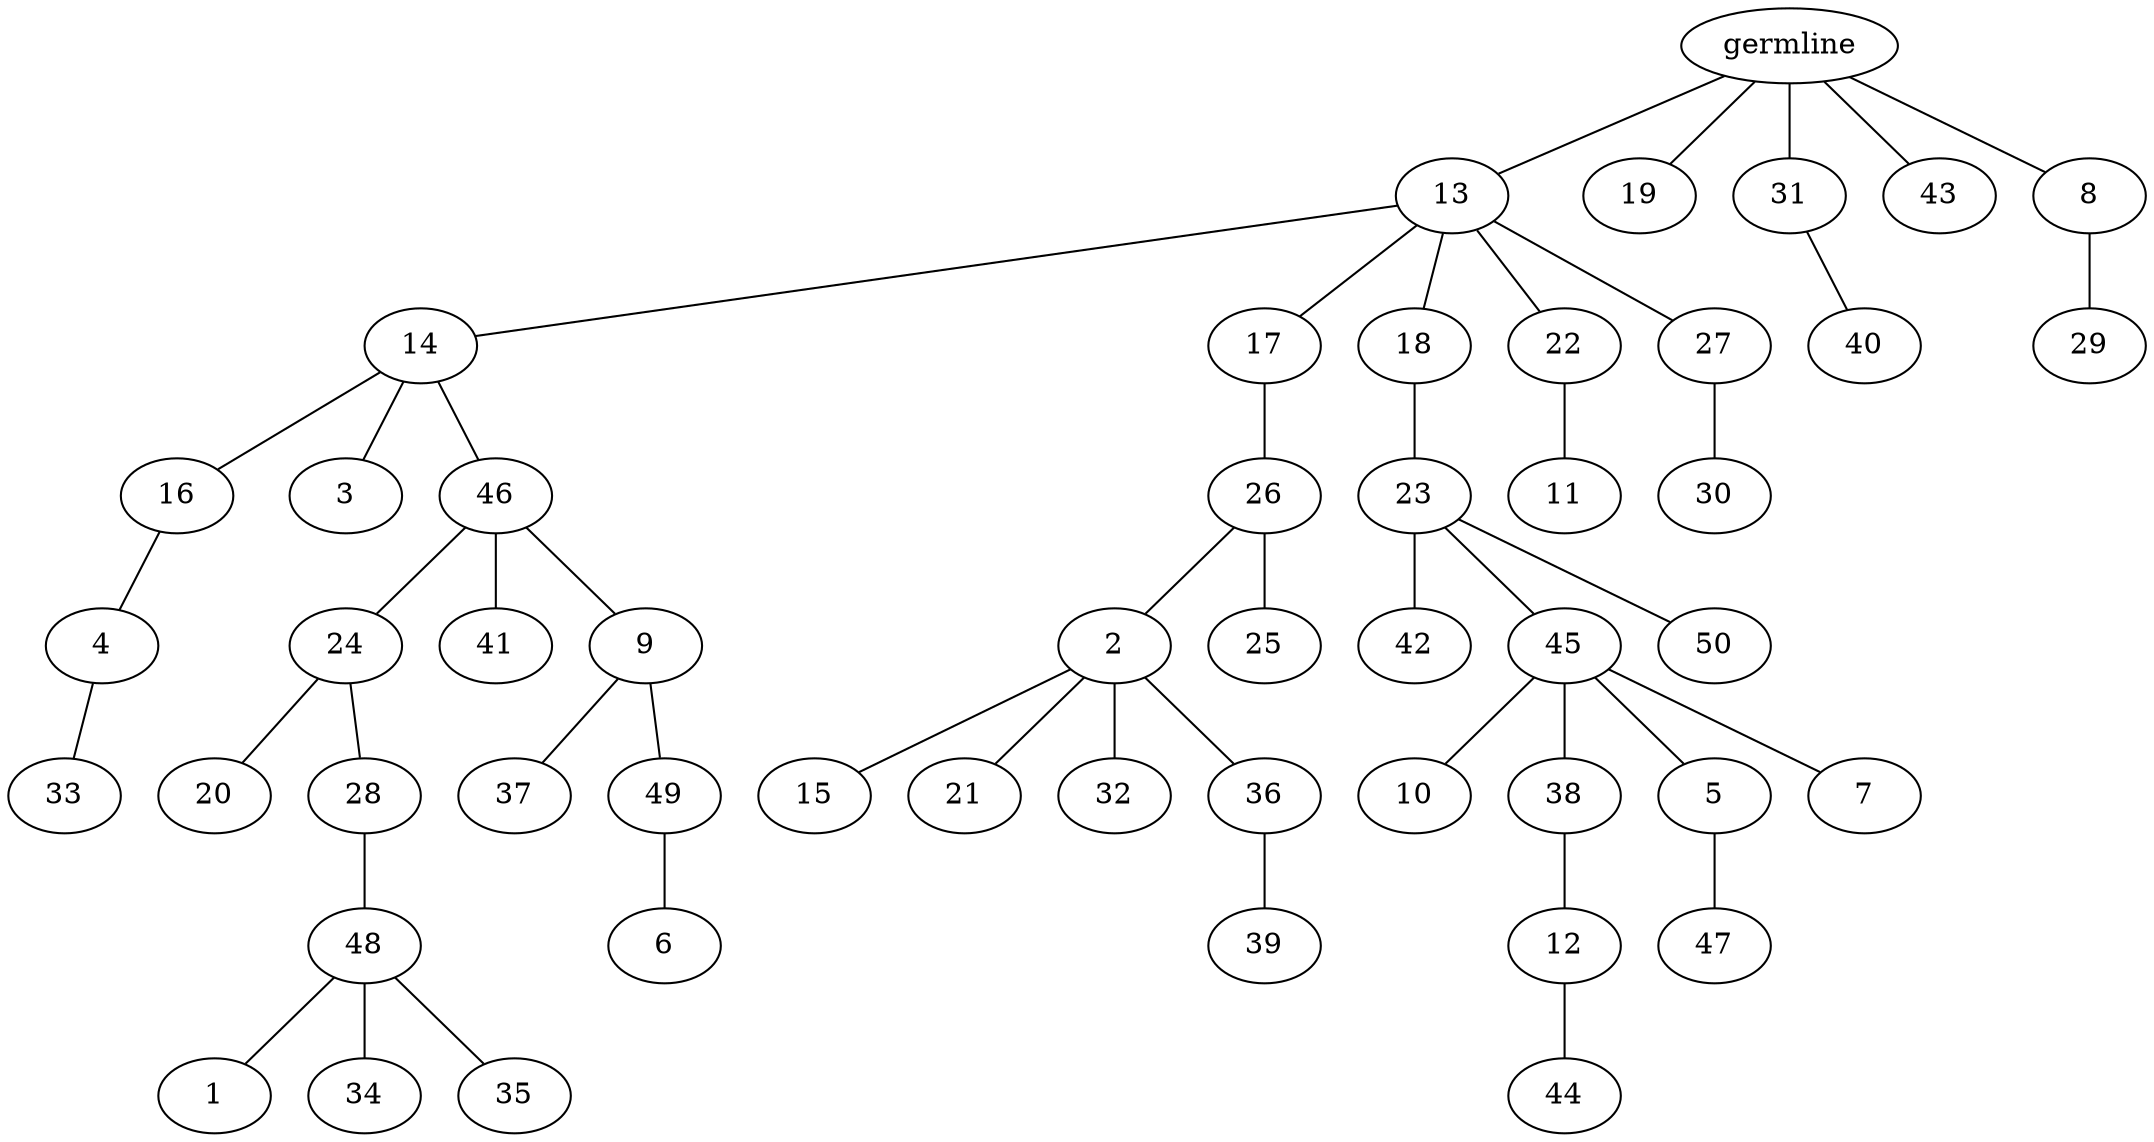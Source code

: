 graph tree {
    "140560644646848" [label="germline"];
    "140560646971696" [label="13"];
    "140560646973904" [label="14"];
    "140560646973184" [label="16"];
    "140560646973616" [label="4"];
    "140560646973856" [label="33"];
    "140560646973952" [label="3"];
    "140560646974000" [label="46"];
    "140560649664304" [label="24"];
    "140560649662864" [label="20"];
    "140560649662528" [label="28"];
    "140560649665072" [label="48"];
    "140560649662912" [label="1"];
    "140560649665024" [label="34"];
    "140560649664544" [label="35"];
    "140560649663632" [label="41"];
    "140560649666080" [label="9"];
    "140560649665600" [label="37"];
    "140560649663440" [label="49"];
    "140560649663344" [label="6"];
    "140560646972704" [label="17"];
    "140560649663152" [label="26"];
    "140560649664208" [label="2"];
    "140560649665984" [label="15"];
    "140560649665360" [label="21"];
    "140560649664688" [label="32"];
    "140560649664928" [label="36"];
    "140560649665696" [label="39"];
    "140560649665408" [label="25"];
    "140560646973424" [label="18"];
    "140560649664976" [label="23"];
    "140560649666512" [label="42"];
    "140560649666176" [label="45"];
    "140560654092560" [label="10"];
    "140560654091600" [label="38"];
    "140560654090544" [label="12"];
    "140560654091840" [label="44"];
    "140560654093232" [label="5"];
    "140560655583600" [label="47"];
    "140560654092848" [label="7"];
    "140560649665168" [label="50"];
    "140560649665936" [label="22"];
    "140560654092704" [label="11"];
    "140560649663008" [label="27"];
    "140560654094000" [label="30"];
    "140560646972608" [label="19"];
    "140560654093760" [label="31"];
    "140560654093472" [label="40"];
    "140560654092320" [label="43"];
    "140560654092272" [label="8"];
    "140560654092992" [label="29"];
    "140560644646848" -- "140560646971696";
    "140560644646848" -- "140560646972608";
    "140560644646848" -- "140560654093760";
    "140560644646848" -- "140560654092320";
    "140560644646848" -- "140560654092272";
    "140560646971696" -- "140560646973904";
    "140560646971696" -- "140560646972704";
    "140560646971696" -- "140560646973424";
    "140560646971696" -- "140560649665936";
    "140560646971696" -- "140560649663008";
    "140560646973904" -- "140560646973184";
    "140560646973904" -- "140560646973952";
    "140560646973904" -- "140560646974000";
    "140560646973184" -- "140560646973616";
    "140560646973616" -- "140560646973856";
    "140560646974000" -- "140560649664304";
    "140560646974000" -- "140560649663632";
    "140560646974000" -- "140560649666080";
    "140560649664304" -- "140560649662864";
    "140560649664304" -- "140560649662528";
    "140560649662528" -- "140560649665072";
    "140560649665072" -- "140560649662912";
    "140560649665072" -- "140560649665024";
    "140560649665072" -- "140560649664544";
    "140560649666080" -- "140560649665600";
    "140560649666080" -- "140560649663440";
    "140560649663440" -- "140560649663344";
    "140560646972704" -- "140560649663152";
    "140560649663152" -- "140560649664208";
    "140560649663152" -- "140560649665408";
    "140560649664208" -- "140560649665984";
    "140560649664208" -- "140560649665360";
    "140560649664208" -- "140560649664688";
    "140560649664208" -- "140560649664928";
    "140560649664928" -- "140560649665696";
    "140560646973424" -- "140560649664976";
    "140560649664976" -- "140560649666512";
    "140560649664976" -- "140560649666176";
    "140560649664976" -- "140560649665168";
    "140560649666176" -- "140560654092560";
    "140560649666176" -- "140560654091600";
    "140560649666176" -- "140560654093232";
    "140560649666176" -- "140560654092848";
    "140560654091600" -- "140560654090544";
    "140560654090544" -- "140560654091840";
    "140560654093232" -- "140560655583600";
    "140560649665936" -- "140560654092704";
    "140560649663008" -- "140560654094000";
    "140560654093760" -- "140560654093472";
    "140560654092272" -- "140560654092992";
}
